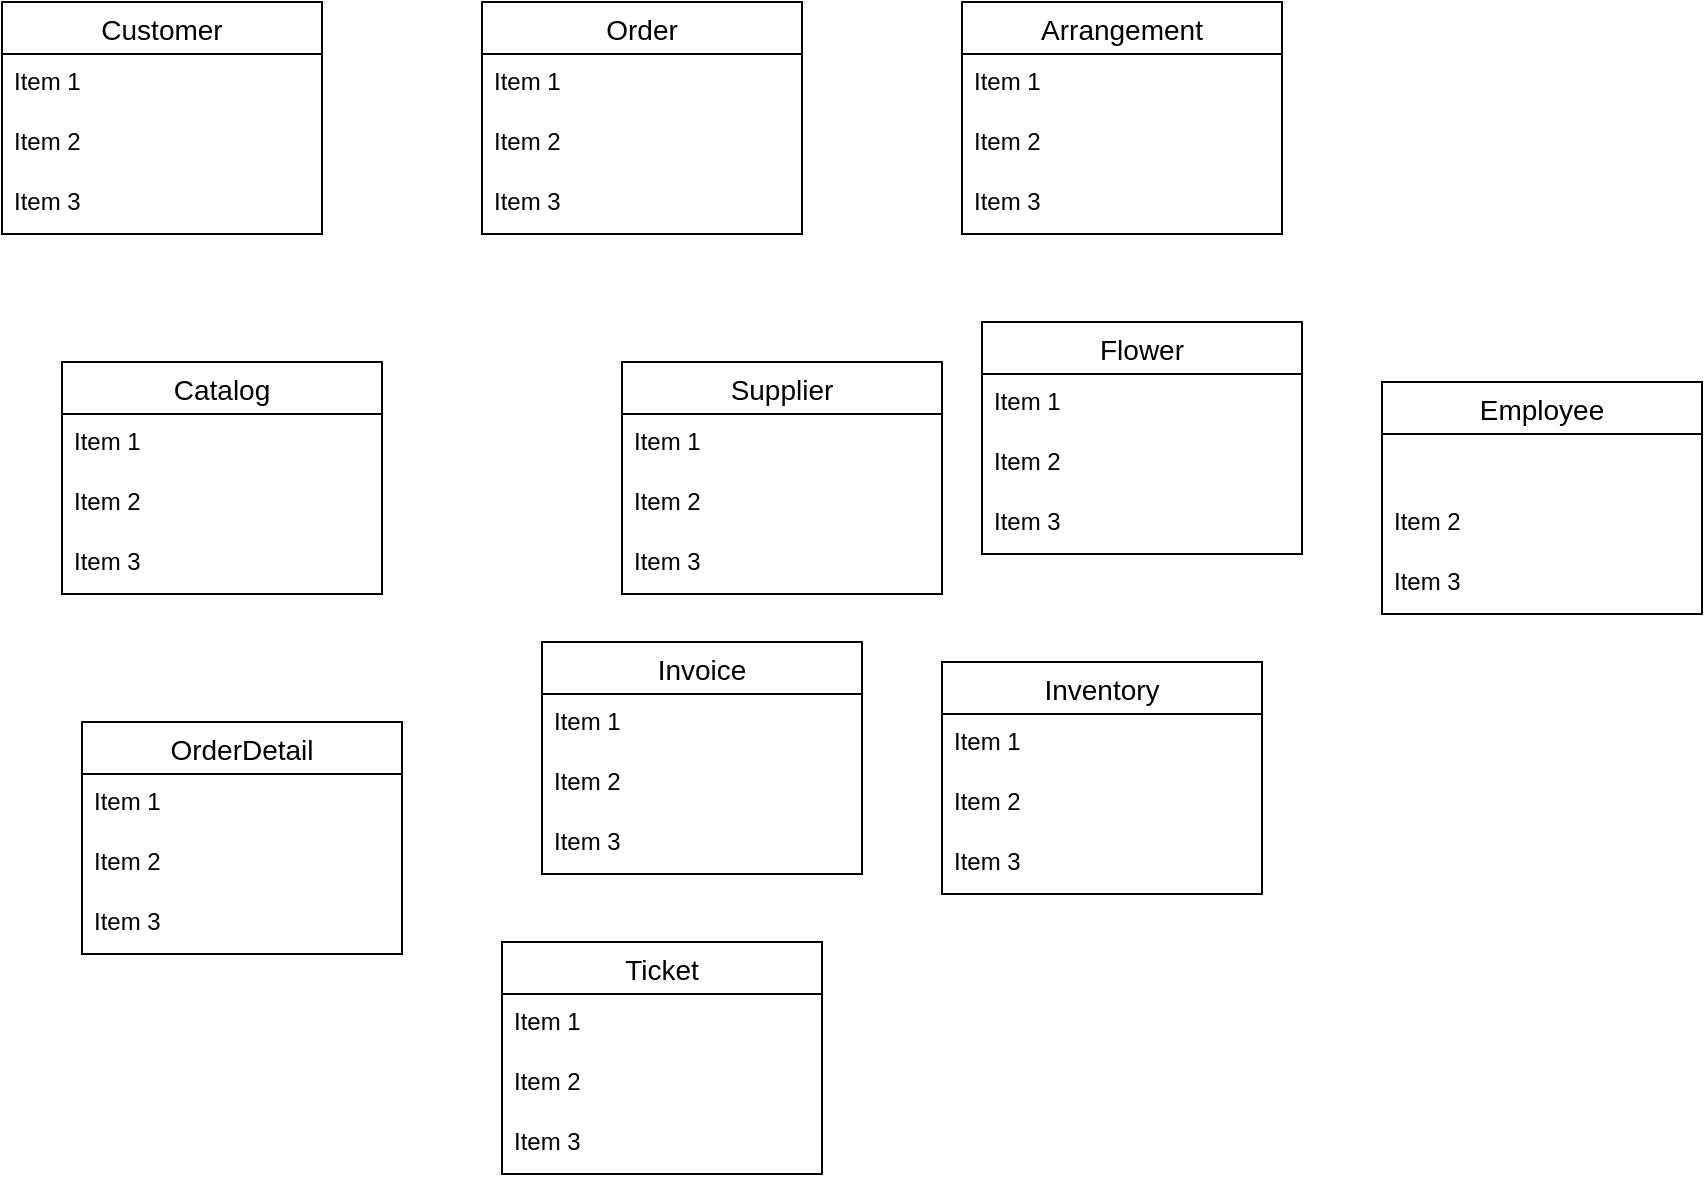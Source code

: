 <mxfile version="24.9.0">
  <diagram id="R2lEEEUBdFMjLlhIrx00" name="Page-1">
    <mxGraphModel dx="1050" dy="522" grid="1" gridSize="10" guides="1" tooltips="1" connect="1" arrows="1" fold="1" page="1" pageScale="1" pageWidth="1100" pageHeight="850" math="0" shadow="0" extFonts="Permanent Marker^https://fonts.googleapis.com/css?family=Permanent+Marker">
      <root>
        <mxCell id="0" />
        <mxCell id="1" parent="0" />
        <mxCell id="cr4WacoqoxGYfJOyHTKL-1" value="Order" style="swimlane;fontStyle=0;childLayout=stackLayout;horizontal=1;startSize=26;horizontalStack=0;resizeParent=1;resizeParentMax=0;resizeLast=0;collapsible=1;marginBottom=0;align=center;fontSize=14;" vertex="1" parent="1">
          <mxGeometry x="290" y="50" width="160" height="116" as="geometry" />
        </mxCell>
        <mxCell id="cr4WacoqoxGYfJOyHTKL-2" value="Item 1" style="text;strokeColor=none;fillColor=none;spacingLeft=4;spacingRight=4;overflow=hidden;rotatable=0;points=[[0,0.5],[1,0.5]];portConstraint=eastwest;fontSize=12;whiteSpace=wrap;html=1;" vertex="1" parent="cr4WacoqoxGYfJOyHTKL-1">
          <mxGeometry y="26" width="160" height="30" as="geometry" />
        </mxCell>
        <mxCell id="cr4WacoqoxGYfJOyHTKL-3" value="Item 2" style="text;strokeColor=none;fillColor=none;spacingLeft=4;spacingRight=4;overflow=hidden;rotatable=0;points=[[0,0.5],[1,0.5]];portConstraint=eastwest;fontSize=12;whiteSpace=wrap;html=1;" vertex="1" parent="cr4WacoqoxGYfJOyHTKL-1">
          <mxGeometry y="56" width="160" height="30" as="geometry" />
        </mxCell>
        <mxCell id="cr4WacoqoxGYfJOyHTKL-4" value="Item 3" style="text;strokeColor=none;fillColor=none;spacingLeft=4;spacingRight=4;overflow=hidden;rotatable=0;points=[[0,0.5],[1,0.5]];portConstraint=eastwest;fontSize=12;whiteSpace=wrap;html=1;" vertex="1" parent="cr4WacoqoxGYfJOyHTKL-1">
          <mxGeometry y="86" width="160" height="30" as="geometry" />
        </mxCell>
        <mxCell id="cr4WacoqoxGYfJOyHTKL-5" value="Customer" style="swimlane;fontStyle=0;childLayout=stackLayout;horizontal=1;startSize=26;horizontalStack=0;resizeParent=1;resizeParentMax=0;resizeLast=0;collapsible=1;marginBottom=0;align=center;fontSize=14;" vertex="1" parent="1">
          <mxGeometry x="50" y="50" width="160" height="116" as="geometry" />
        </mxCell>
        <mxCell id="cr4WacoqoxGYfJOyHTKL-6" value="Item 1" style="text;strokeColor=none;fillColor=none;spacingLeft=4;spacingRight=4;overflow=hidden;rotatable=0;points=[[0,0.5],[1,0.5]];portConstraint=eastwest;fontSize=12;whiteSpace=wrap;html=1;" vertex="1" parent="cr4WacoqoxGYfJOyHTKL-5">
          <mxGeometry y="26" width="160" height="30" as="geometry" />
        </mxCell>
        <mxCell id="cr4WacoqoxGYfJOyHTKL-7" value="Item 2" style="text;strokeColor=none;fillColor=none;spacingLeft=4;spacingRight=4;overflow=hidden;rotatable=0;points=[[0,0.5],[1,0.5]];portConstraint=eastwest;fontSize=12;whiteSpace=wrap;html=1;" vertex="1" parent="cr4WacoqoxGYfJOyHTKL-5">
          <mxGeometry y="56" width="160" height="30" as="geometry" />
        </mxCell>
        <mxCell id="cr4WacoqoxGYfJOyHTKL-8" value="Item 3" style="text;strokeColor=none;fillColor=none;spacingLeft=4;spacingRight=4;overflow=hidden;rotatable=0;points=[[0,0.5],[1,0.5]];portConstraint=eastwest;fontSize=12;whiteSpace=wrap;html=1;" vertex="1" parent="cr4WacoqoxGYfJOyHTKL-5">
          <mxGeometry y="86" width="160" height="30" as="geometry" />
        </mxCell>
        <mxCell id="cr4WacoqoxGYfJOyHTKL-9" value="Arrangement" style="swimlane;fontStyle=0;childLayout=stackLayout;horizontal=1;startSize=26;horizontalStack=0;resizeParent=1;resizeParentMax=0;resizeLast=0;collapsible=1;marginBottom=0;align=center;fontSize=14;" vertex="1" parent="1">
          <mxGeometry x="530" y="50" width="160" height="116" as="geometry" />
        </mxCell>
        <mxCell id="cr4WacoqoxGYfJOyHTKL-10" value="Item 1" style="text;strokeColor=none;fillColor=none;spacingLeft=4;spacingRight=4;overflow=hidden;rotatable=0;points=[[0,0.5],[1,0.5]];portConstraint=eastwest;fontSize=12;whiteSpace=wrap;html=1;" vertex="1" parent="cr4WacoqoxGYfJOyHTKL-9">
          <mxGeometry y="26" width="160" height="30" as="geometry" />
        </mxCell>
        <mxCell id="cr4WacoqoxGYfJOyHTKL-11" value="Item 2" style="text;strokeColor=none;fillColor=none;spacingLeft=4;spacingRight=4;overflow=hidden;rotatable=0;points=[[0,0.5],[1,0.5]];portConstraint=eastwest;fontSize=12;whiteSpace=wrap;html=1;" vertex="1" parent="cr4WacoqoxGYfJOyHTKL-9">
          <mxGeometry y="56" width="160" height="30" as="geometry" />
        </mxCell>
        <mxCell id="cr4WacoqoxGYfJOyHTKL-12" value="Item 3" style="text;strokeColor=none;fillColor=none;spacingLeft=4;spacingRight=4;overflow=hidden;rotatable=0;points=[[0,0.5],[1,0.5]];portConstraint=eastwest;fontSize=12;whiteSpace=wrap;html=1;" vertex="1" parent="cr4WacoqoxGYfJOyHTKL-9">
          <mxGeometry y="86" width="160" height="30" as="geometry" />
        </mxCell>
        <mxCell id="cr4WacoqoxGYfJOyHTKL-13" value="Catalog" style="swimlane;fontStyle=0;childLayout=stackLayout;horizontal=1;startSize=26;horizontalStack=0;resizeParent=1;resizeParentMax=0;resizeLast=0;collapsible=1;marginBottom=0;align=center;fontSize=14;" vertex="1" parent="1">
          <mxGeometry x="80" y="230" width="160" height="116" as="geometry" />
        </mxCell>
        <mxCell id="cr4WacoqoxGYfJOyHTKL-14" value="Item 1" style="text;strokeColor=none;fillColor=none;spacingLeft=4;spacingRight=4;overflow=hidden;rotatable=0;points=[[0,0.5],[1,0.5]];portConstraint=eastwest;fontSize=12;whiteSpace=wrap;html=1;" vertex="1" parent="cr4WacoqoxGYfJOyHTKL-13">
          <mxGeometry y="26" width="160" height="30" as="geometry" />
        </mxCell>
        <mxCell id="cr4WacoqoxGYfJOyHTKL-15" value="Item 2" style="text;strokeColor=none;fillColor=none;spacingLeft=4;spacingRight=4;overflow=hidden;rotatable=0;points=[[0,0.5],[1,0.5]];portConstraint=eastwest;fontSize=12;whiteSpace=wrap;html=1;" vertex="1" parent="cr4WacoqoxGYfJOyHTKL-13">
          <mxGeometry y="56" width="160" height="30" as="geometry" />
        </mxCell>
        <mxCell id="cr4WacoqoxGYfJOyHTKL-16" value="Item 3" style="text;strokeColor=none;fillColor=none;spacingLeft=4;spacingRight=4;overflow=hidden;rotatable=0;points=[[0,0.5],[1,0.5]];portConstraint=eastwest;fontSize=12;whiteSpace=wrap;html=1;" vertex="1" parent="cr4WacoqoxGYfJOyHTKL-13">
          <mxGeometry y="86" width="160" height="30" as="geometry" />
        </mxCell>
        <mxCell id="cr4WacoqoxGYfJOyHTKL-17" value="Supplier" style="swimlane;fontStyle=0;childLayout=stackLayout;horizontal=1;startSize=26;horizontalStack=0;resizeParent=1;resizeParentMax=0;resizeLast=0;collapsible=1;marginBottom=0;align=center;fontSize=14;" vertex="1" parent="1">
          <mxGeometry x="360" y="230" width="160" height="116" as="geometry" />
        </mxCell>
        <mxCell id="cr4WacoqoxGYfJOyHTKL-18" value="Item 1" style="text;strokeColor=none;fillColor=none;spacingLeft=4;spacingRight=4;overflow=hidden;rotatable=0;points=[[0,0.5],[1,0.5]];portConstraint=eastwest;fontSize=12;whiteSpace=wrap;html=1;" vertex="1" parent="cr4WacoqoxGYfJOyHTKL-17">
          <mxGeometry y="26" width="160" height="30" as="geometry" />
        </mxCell>
        <mxCell id="cr4WacoqoxGYfJOyHTKL-19" value="Item 2" style="text;strokeColor=none;fillColor=none;spacingLeft=4;spacingRight=4;overflow=hidden;rotatable=0;points=[[0,0.5],[1,0.5]];portConstraint=eastwest;fontSize=12;whiteSpace=wrap;html=1;" vertex="1" parent="cr4WacoqoxGYfJOyHTKL-17">
          <mxGeometry y="56" width="160" height="30" as="geometry" />
        </mxCell>
        <mxCell id="cr4WacoqoxGYfJOyHTKL-20" value="Item 3" style="text;strokeColor=none;fillColor=none;spacingLeft=4;spacingRight=4;overflow=hidden;rotatable=0;points=[[0,0.5],[1,0.5]];portConstraint=eastwest;fontSize=12;whiteSpace=wrap;html=1;" vertex="1" parent="cr4WacoqoxGYfJOyHTKL-17">
          <mxGeometry y="86" width="160" height="30" as="geometry" />
        </mxCell>
        <mxCell id="cr4WacoqoxGYfJOyHTKL-21" value="Flower" style="swimlane;fontStyle=0;childLayout=stackLayout;horizontal=1;startSize=26;horizontalStack=0;resizeParent=1;resizeParentMax=0;resizeLast=0;collapsible=1;marginBottom=0;align=center;fontSize=14;" vertex="1" parent="1">
          <mxGeometry x="540" y="210" width="160" height="116" as="geometry" />
        </mxCell>
        <mxCell id="cr4WacoqoxGYfJOyHTKL-22" value="Item 1" style="text;strokeColor=none;fillColor=none;spacingLeft=4;spacingRight=4;overflow=hidden;rotatable=0;points=[[0,0.5],[1,0.5]];portConstraint=eastwest;fontSize=12;whiteSpace=wrap;html=1;" vertex="1" parent="cr4WacoqoxGYfJOyHTKL-21">
          <mxGeometry y="26" width="160" height="30" as="geometry" />
        </mxCell>
        <mxCell id="cr4WacoqoxGYfJOyHTKL-23" value="Item 2" style="text;strokeColor=none;fillColor=none;spacingLeft=4;spacingRight=4;overflow=hidden;rotatable=0;points=[[0,0.5],[1,0.5]];portConstraint=eastwest;fontSize=12;whiteSpace=wrap;html=1;" vertex="1" parent="cr4WacoqoxGYfJOyHTKL-21">
          <mxGeometry y="56" width="160" height="30" as="geometry" />
        </mxCell>
        <mxCell id="cr4WacoqoxGYfJOyHTKL-24" value="Item 3" style="text;strokeColor=none;fillColor=none;spacingLeft=4;spacingRight=4;overflow=hidden;rotatable=0;points=[[0,0.5],[1,0.5]];portConstraint=eastwest;fontSize=12;whiteSpace=wrap;html=1;" vertex="1" parent="cr4WacoqoxGYfJOyHTKL-21">
          <mxGeometry y="86" width="160" height="30" as="geometry" />
        </mxCell>
        <mxCell id="cr4WacoqoxGYfJOyHTKL-25" value="Employee" style="swimlane;fontStyle=0;childLayout=stackLayout;horizontal=1;startSize=26;horizontalStack=0;resizeParent=1;resizeParentMax=0;resizeLast=0;collapsible=1;marginBottom=0;align=center;fontSize=14;" vertex="1" parent="1">
          <mxGeometry x="740" y="240" width="160" height="116" as="geometry" />
        </mxCell>
        <mxCell id="cr4WacoqoxGYfJOyHTKL-26" value="``" style="text;strokeColor=none;fillColor=none;spacingLeft=4;spacingRight=4;overflow=hidden;rotatable=0;points=[[0,0.5],[1,0.5]];portConstraint=eastwest;fontSize=12;whiteSpace=wrap;html=1;" vertex="1" parent="cr4WacoqoxGYfJOyHTKL-25">
          <mxGeometry y="26" width="160" height="30" as="geometry" />
        </mxCell>
        <mxCell id="cr4WacoqoxGYfJOyHTKL-27" value="Item 2" style="text;strokeColor=none;fillColor=none;spacingLeft=4;spacingRight=4;overflow=hidden;rotatable=0;points=[[0,0.5],[1,0.5]];portConstraint=eastwest;fontSize=12;whiteSpace=wrap;html=1;" vertex="1" parent="cr4WacoqoxGYfJOyHTKL-25">
          <mxGeometry y="56" width="160" height="30" as="geometry" />
        </mxCell>
        <mxCell id="cr4WacoqoxGYfJOyHTKL-28" value="Item 3" style="text;strokeColor=none;fillColor=none;spacingLeft=4;spacingRight=4;overflow=hidden;rotatable=0;points=[[0,0.5],[1,0.5]];portConstraint=eastwest;fontSize=12;whiteSpace=wrap;html=1;" vertex="1" parent="cr4WacoqoxGYfJOyHTKL-25">
          <mxGeometry y="86" width="160" height="30" as="geometry" />
        </mxCell>
        <mxCell id="cr4WacoqoxGYfJOyHTKL-29" value="Invoice" style="swimlane;fontStyle=0;childLayout=stackLayout;horizontal=1;startSize=26;horizontalStack=0;resizeParent=1;resizeParentMax=0;resizeLast=0;collapsible=1;marginBottom=0;align=center;fontSize=14;" vertex="1" parent="1">
          <mxGeometry x="320" y="370" width="160" height="116" as="geometry" />
        </mxCell>
        <mxCell id="cr4WacoqoxGYfJOyHTKL-30" value="Item 1" style="text;strokeColor=none;fillColor=none;spacingLeft=4;spacingRight=4;overflow=hidden;rotatable=0;points=[[0,0.5],[1,0.5]];portConstraint=eastwest;fontSize=12;whiteSpace=wrap;html=1;" vertex="1" parent="cr4WacoqoxGYfJOyHTKL-29">
          <mxGeometry y="26" width="160" height="30" as="geometry" />
        </mxCell>
        <mxCell id="cr4WacoqoxGYfJOyHTKL-31" value="Item 2" style="text;strokeColor=none;fillColor=none;spacingLeft=4;spacingRight=4;overflow=hidden;rotatable=0;points=[[0,0.5],[1,0.5]];portConstraint=eastwest;fontSize=12;whiteSpace=wrap;html=1;" vertex="1" parent="cr4WacoqoxGYfJOyHTKL-29">
          <mxGeometry y="56" width="160" height="30" as="geometry" />
        </mxCell>
        <mxCell id="cr4WacoqoxGYfJOyHTKL-32" value="Item 3" style="text;strokeColor=none;fillColor=none;spacingLeft=4;spacingRight=4;overflow=hidden;rotatable=0;points=[[0,0.5],[1,0.5]];portConstraint=eastwest;fontSize=12;whiteSpace=wrap;html=1;" vertex="1" parent="cr4WacoqoxGYfJOyHTKL-29">
          <mxGeometry y="86" width="160" height="30" as="geometry" />
        </mxCell>
        <mxCell id="cr4WacoqoxGYfJOyHTKL-33" value="Inventory" style="swimlane;fontStyle=0;childLayout=stackLayout;horizontal=1;startSize=26;horizontalStack=0;resizeParent=1;resizeParentMax=0;resizeLast=0;collapsible=1;marginBottom=0;align=center;fontSize=14;" vertex="1" parent="1">
          <mxGeometry x="520" y="380" width="160" height="116" as="geometry" />
        </mxCell>
        <mxCell id="cr4WacoqoxGYfJOyHTKL-34" value="Item 1" style="text;strokeColor=none;fillColor=none;spacingLeft=4;spacingRight=4;overflow=hidden;rotatable=0;points=[[0,0.5],[1,0.5]];portConstraint=eastwest;fontSize=12;whiteSpace=wrap;html=1;" vertex="1" parent="cr4WacoqoxGYfJOyHTKL-33">
          <mxGeometry y="26" width="160" height="30" as="geometry" />
        </mxCell>
        <mxCell id="cr4WacoqoxGYfJOyHTKL-35" value="Item 2" style="text;strokeColor=none;fillColor=none;spacingLeft=4;spacingRight=4;overflow=hidden;rotatable=0;points=[[0,0.5],[1,0.5]];portConstraint=eastwest;fontSize=12;whiteSpace=wrap;html=1;" vertex="1" parent="cr4WacoqoxGYfJOyHTKL-33">
          <mxGeometry y="56" width="160" height="30" as="geometry" />
        </mxCell>
        <mxCell id="cr4WacoqoxGYfJOyHTKL-36" value="Item 3" style="text;strokeColor=none;fillColor=none;spacingLeft=4;spacingRight=4;overflow=hidden;rotatable=0;points=[[0,0.5],[1,0.5]];portConstraint=eastwest;fontSize=12;whiteSpace=wrap;html=1;" vertex="1" parent="cr4WacoqoxGYfJOyHTKL-33">
          <mxGeometry y="86" width="160" height="30" as="geometry" />
        </mxCell>
        <mxCell id="cr4WacoqoxGYfJOyHTKL-37" value="OrderDetail" style="swimlane;fontStyle=0;childLayout=stackLayout;horizontal=1;startSize=26;horizontalStack=0;resizeParent=1;resizeParentMax=0;resizeLast=0;collapsible=1;marginBottom=0;align=center;fontSize=14;" vertex="1" parent="1">
          <mxGeometry x="90" y="410" width="160" height="116" as="geometry" />
        </mxCell>
        <mxCell id="cr4WacoqoxGYfJOyHTKL-38" value="Item 1" style="text;strokeColor=none;fillColor=none;spacingLeft=4;spacingRight=4;overflow=hidden;rotatable=0;points=[[0,0.5],[1,0.5]];portConstraint=eastwest;fontSize=12;whiteSpace=wrap;html=1;" vertex="1" parent="cr4WacoqoxGYfJOyHTKL-37">
          <mxGeometry y="26" width="160" height="30" as="geometry" />
        </mxCell>
        <mxCell id="cr4WacoqoxGYfJOyHTKL-39" value="Item 2" style="text;strokeColor=none;fillColor=none;spacingLeft=4;spacingRight=4;overflow=hidden;rotatable=0;points=[[0,0.5],[1,0.5]];portConstraint=eastwest;fontSize=12;whiteSpace=wrap;html=1;" vertex="1" parent="cr4WacoqoxGYfJOyHTKL-37">
          <mxGeometry y="56" width="160" height="30" as="geometry" />
        </mxCell>
        <mxCell id="cr4WacoqoxGYfJOyHTKL-40" value="Item 3" style="text;strokeColor=none;fillColor=none;spacingLeft=4;spacingRight=4;overflow=hidden;rotatable=0;points=[[0,0.5],[1,0.5]];portConstraint=eastwest;fontSize=12;whiteSpace=wrap;html=1;" vertex="1" parent="cr4WacoqoxGYfJOyHTKL-37">
          <mxGeometry y="86" width="160" height="30" as="geometry" />
        </mxCell>
        <mxCell id="cr4WacoqoxGYfJOyHTKL-41" value="Ticket" style="swimlane;fontStyle=0;childLayout=stackLayout;horizontal=1;startSize=26;horizontalStack=0;resizeParent=1;resizeParentMax=0;resizeLast=0;collapsible=1;marginBottom=0;align=center;fontSize=14;" vertex="1" parent="1">
          <mxGeometry x="300" y="520" width="160" height="116" as="geometry" />
        </mxCell>
        <mxCell id="cr4WacoqoxGYfJOyHTKL-42" value="Item 1" style="text;strokeColor=none;fillColor=none;spacingLeft=4;spacingRight=4;overflow=hidden;rotatable=0;points=[[0,0.5],[1,0.5]];portConstraint=eastwest;fontSize=12;whiteSpace=wrap;html=1;" vertex="1" parent="cr4WacoqoxGYfJOyHTKL-41">
          <mxGeometry y="26" width="160" height="30" as="geometry" />
        </mxCell>
        <mxCell id="cr4WacoqoxGYfJOyHTKL-43" value="Item 2" style="text;strokeColor=none;fillColor=none;spacingLeft=4;spacingRight=4;overflow=hidden;rotatable=0;points=[[0,0.5],[1,0.5]];portConstraint=eastwest;fontSize=12;whiteSpace=wrap;html=1;" vertex="1" parent="cr4WacoqoxGYfJOyHTKL-41">
          <mxGeometry y="56" width="160" height="30" as="geometry" />
        </mxCell>
        <mxCell id="cr4WacoqoxGYfJOyHTKL-44" value="Item 3" style="text;strokeColor=none;fillColor=none;spacingLeft=4;spacingRight=4;overflow=hidden;rotatable=0;points=[[0,0.5],[1,0.5]];portConstraint=eastwest;fontSize=12;whiteSpace=wrap;html=1;" vertex="1" parent="cr4WacoqoxGYfJOyHTKL-41">
          <mxGeometry y="86" width="160" height="30" as="geometry" />
        </mxCell>
      </root>
    </mxGraphModel>
  </diagram>
</mxfile>
